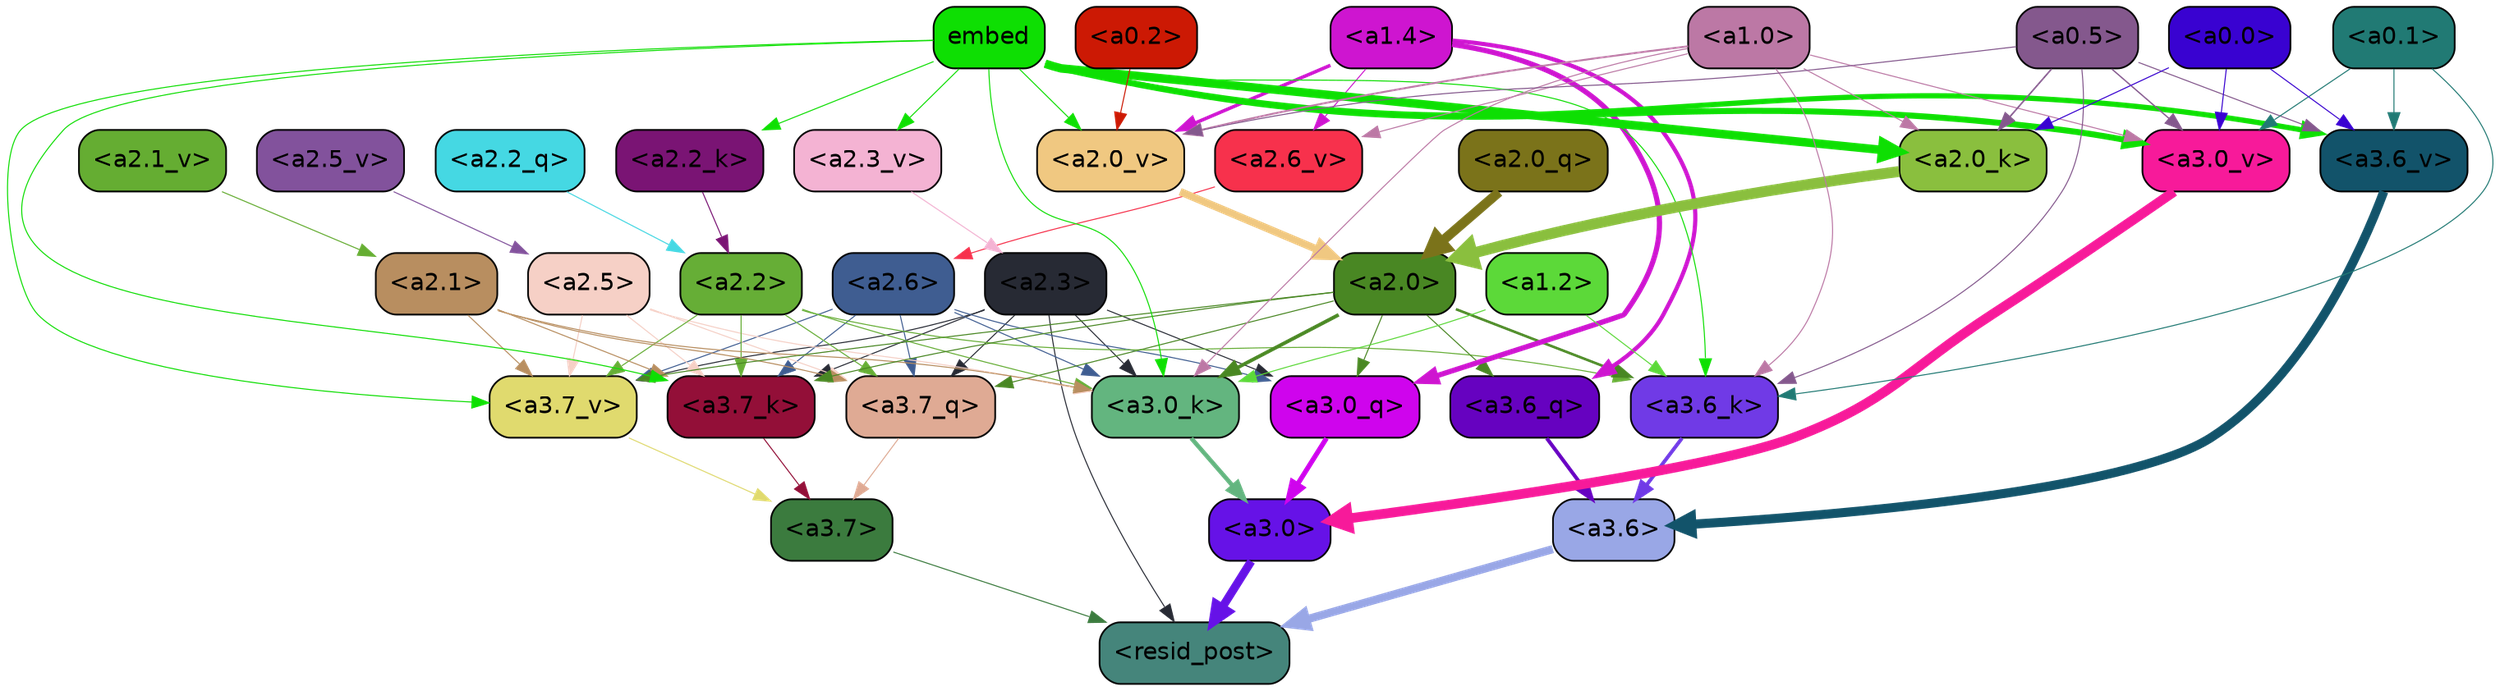 strict digraph "" {
	graph [bgcolor=transparent,
		layout=dot,
		overlap=false,
		splines=true
	];
	"<a3.7>"	[color=black,
		fillcolor="#3b7b3e",
		fontname=Helvetica,
		shape=box,
		style="filled, rounded"];
	"<resid_post>"	[color=black,
		fillcolor="#45857b",
		fontname=Helvetica,
		shape=box,
		style="filled, rounded"];
	"<a3.7>" -> "<resid_post>"	[color="#3b7b3e",
		penwidth=0.6];
	"<a3.6>"	[color=black,
		fillcolor="#99a7e6",
		fontname=Helvetica,
		shape=box,
		style="filled, rounded"];
	"<a3.6>" -> "<resid_post>"	[color="#99a7e6",
		penwidth=4.7534414529800415];
	"<a3.0>"	[color=black,
		fillcolor="#6612e7",
		fontname=Helvetica,
		shape=box,
		style="filled, rounded"];
	"<a3.0>" -> "<resid_post>"	[color="#6612e7",
		penwidth=4.898576855659485];
	"<a2.3>"	[color=black,
		fillcolor="#272a34",
		fontname=Helvetica,
		shape=box,
		style="filled, rounded"];
	"<a2.3>" -> "<resid_post>"	[color="#272a34",
		penwidth=0.6];
	"<a3.7_q>"	[color=black,
		fillcolor="#dfaa94",
		fontname=Helvetica,
		shape=box,
		style="filled, rounded"];
	"<a2.3>" -> "<a3.7_q>"	[color="#272a34",
		penwidth=0.6];
	"<a3.0_q>"	[color=black,
		fillcolor="#cf04ed",
		fontname=Helvetica,
		shape=box,
		style="filled, rounded"];
	"<a2.3>" -> "<a3.0_q>"	[color="#272a34",
		penwidth=0.6];
	"<a3.7_k>"	[color=black,
		fillcolor="#930f38",
		fontname=Helvetica,
		shape=box,
		style="filled, rounded"];
	"<a2.3>" -> "<a3.7_k>"	[color="#272a34",
		penwidth=0.6];
	"<a3.0_k>"	[color=black,
		fillcolor="#63b57f",
		fontname=Helvetica,
		shape=box,
		style="filled, rounded"];
	"<a2.3>" -> "<a3.0_k>"	[color="#272a34",
		penwidth=0.6];
	"<a3.7_v>"	[color=black,
		fillcolor="#e0da6e",
		fontname=Helvetica,
		shape=box,
		style="filled, rounded"];
	"<a2.3>" -> "<a3.7_v>"	[color="#272a34",
		penwidth=0.6];
	"<a3.7_q>" -> "<a3.7>"	[color="#dfaa94",
		penwidth=0.6];
	"<a3.6_q>"	[color=black,
		fillcolor="#6602c0",
		fontname=Helvetica,
		shape=box,
		style="filled, rounded"];
	"<a3.6_q>" -> "<a3.6>"	[color="#6602c0",
		penwidth=2.160832464694977];
	"<a3.0_q>" -> "<a3.0>"	[color="#cf04ed",
		penwidth=2.870753765106201];
	"<a3.7_k>" -> "<a3.7>"	[color="#930f38",
		penwidth=0.6];
	"<a3.6_k>"	[color=black,
		fillcolor="#703ae6",
		fontname=Helvetica,
		shape=box,
		style="filled, rounded"];
	"<a3.6_k>" -> "<a3.6>"	[color="#703ae6",
		penwidth=2.13908451795578];
	"<a3.0_k>" -> "<a3.0>"	[color="#63b57f",
		penwidth=2.520303964614868];
	"<a3.7_v>" -> "<a3.7>"	[color="#e0da6e",
		penwidth=0.6];
	"<a3.6_v>"	[color=black,
		fillcolor="#12536a",
		fontname=Helvetica,
		shape=box,
		style="filled, rounded"];
	"<a3.6_v>" -> "<a3.6>"	[color="#12536a",
		penwidth=5.297133803367615];
	"<a3.0_v>"	[color=black,
		fillcolor="#f71a9a",
		fontname=Helvetica,
		shape=box,
		style="filled, rounded"];
	"<a3.0_v>" -> "<a3.0>"	[color="#f71a9a",
		penwidth=5.680712580680847];
	"<a2.6>"	[color=black,
		fillcolor="#3f5d91",
		fontname=Helvetica,
		shape=box,
		style="filled, rounded"];
	"<a2.6>" -> "<a3.7_q>"	[color="#3f5d91",
		penwidth=0.6];
	"<a2.6>" -> "<a3.0_q>"	[color="#3f5d91",
		penwidth=0.6];
	"<a2.6>" -> "<a3.7_k>"	[color="#3f5d91",
		penwidth=0.6];
	"<a2.6>" -> "<a3.0_k>"	[color="#3f5d91",
		penwidth=0.6];
	"<a2.6>" -> "<a3.7_v>"	[color="#3f5d91",
		penwidth=0.6];
	"<a2.5>"	[color=black,
		fillcolor="#f6d0c6",
		fontname=Helvetica,
		shape=box,
		style="filled, rounded"];
	"<a2.5>" -> "<a3.7_q>"	[color="#f6d0c6",
		penwidth=0.6];
	"<a2.5>" -> "<a3.7_k>"	[color="#f6d0c6",
		penwidth=0.6];
	"<a2.5>" -> "<a3.0_k>"	[color="#f6d0c6",
		penwidth=0.6];
	"<a2.5>" -> "<a3.7_v>"	[color="#f6d0c6",
		penwidth=0.6];
	"<a2.2>"	[color=black,
		fillcolor="#66ae36",
		fontname=Helvetica,
		shape=box,
		style="filled, rounded"];
	"<a2.2>" -> "<a3.7_q>"	[color="#66ae36",
		penwidth=0.6];
	"<a2.2>" -> "<a3.7_k>"	[color="#66ae36",
		penwidth=0.6];
	"<a2.2>" -> "<a3.6_k>"	[color="#66ae36",
		penwidth=0.6];
	"<a2.2>" -> "<a3.0_k>"	[color="#66ae36",
		penwidth=0.6];
	"<a2.2>" -> "<a3.7_v>"	[color="#66ae36",
		penwidth=0.6];
	"<a2.1>"	[color=black,
		fillcolor="#b88e60",
		fontname=Helvetica,
		shape=box,
		style="filled, rounded"];
	"<a2.1>" -> "<a3.7_q>"	[color="#b88e60",
		penwidth=0.6];
	"<a2.1>" -> "<a3.7_k>"	[color="#b88e60",
		penwidth=0.6];
	"<a2.1>" -> "<a3.0_k>"	[color="#b88e60",
		penwidth=0.6];
	"<a2.1>" -> "<a3.7_v>"	[color="#b88e60",
		penwidth=0.6];
	"<a2.0>"	[color=black,
		fillcolor="#498723",
		fontname=Helvetica,
		shape=box,
		style="filled, rounded"];
	"<a2.0>" -> "<a3.7_q>"	[color="#498723",
		penwidth=0.6];
	"<a2.0>" -> "<a3.6_q>"	[color="#498723",
		penwidth=0.6];
	"<a2.0>" -> "<a3.0_q>"	[color="#498723",
		penwidth=0.6];
	"<a2.0>" -> "<a3.7_k>"	[color="#498723",
		penwidth=0.6];
	"<a2.0>" -> "<a3.6_k>"	[color="#498723",
		penwidth=1.4807794839143753];
	"<a2.0>" -> "<a3.0_k>"	[color="#498723",
		penwidth=2.095262974500656];
	"<a2.0>" -> "<a3.7_v>"	[color="#498723",
		penwidth=0.6];
	"<a1.4>"	[color=black,
		fillcolor="#ce15d0",
		fontname=Helvetica,
		shape=box,
		style="filled, rounded"];
	"<a1.4>" -> "<a3.6_q>"	[color="#ce15d0",
		penwidth=2.425799250602722];
	"<a1.4>" -> "<a3.0_q>"	[color="#ce15d0",
		penwidth=3.0341034531593323];
	"<a2.6_v>"	[color=black,
		fillcolor="#f7314c",
		fontname=Helvetica,
		shape=box,
		style="filled, rounded"];
	"<a1.4>" -> "<a2.6_v>"	[color="#ce15d0",
		penwidth=0.6];
	"<a2.0_v>"	[color=black,
		fillcolor="#f0c881",
		fontname=Helvetica,
		shape=box,
		style="filled, rounded"];
	"<a1.4>" -> "<a2.0_v>"	[color="#ce15d0",
		penwidth=2.007302835583687];
	embed	[color=black,
		fillcolor="#0edf03",
		fontname=Helvetica,
		shape=box,
		style="filled, rounded"];
	embed -> "<a3.7_k>"	[color="#0edf03",
		penwidth=0.6];
	embed -> "<a3.6_k>"	[color="#0edf03",
		penwidth=0.6];
	embed -> "<a3.0_k>"	[color="#0edf03",
		penwidth=0.6];
	embed -> "<a3.7_v>"	[color="#0edf03",
		penwidth=0.6];
	embed -> "<a3.6_v>"	[color="#0edf03",
		penwidth=3.067279100418091];
	embed -> "<a3.0_v>"	[color="#0edf03",
		penwidth=3.5202720761299133];
	"<a2.2_k>"	[color=black,
		fillcolor="#7a1474",
		fontname=Helvetica,
		shape=box,
		style="filled, rounded"];
	embed -> "<a2.2_k>"	[color="#0edf03",
		penwidth=0.6];
	"<a2.0_k>"	[color=black,
		fillcolor="#8abf3e",
		fontname=Helvetica,
		shape=box,
		style="filled, rounded"];
	embed -> "<a2.0_k>"	[color="#0edf03",
		penwidth=4.9759310483932495];
	"<a2.3_v>"	[color=black,
		fillcolor="#f4b3d3",
		fontname=Helvetica,
		shape=box,
		style="filled, rounded"];
	embed -> "<a2.3_v>"	[color="#0edf03",
		penwidth=0.6];
	embed -> "<a2.0_v>"	[color="#0edf03",
		penwidth=0.6];
	"<a1.2>"	[color=black,
		fillcolor="#5cd939",
		fontname=Helvetica,
		shape=box,
		style="filled, rounded"];
	"<a1.2>" -> "<a3.6_k>"	[color="#5cd939",
		penwidth=0.6];
	"<a1.2>" -> "<a3.0_k>"	[color="#5cd939",
		penwidth=0.6];
	"<a1.0>"	[color=black,
		fillcolor="#bc78a5",
		fontname=Helvetica,
		shape=box,
		style="filled, rounded"];
	"<a1.0>" -> "<a3.6_k>"	[color="#bc78a5",
		penwidth=0.6];
	"<a1.0>" -> "<a3.0_k>"	[color="#bc78a5",
		penwidth=0.6];
	"<a1.0>" -> "<a3.0_v>"	[color="#bc78a5",
		penwidth=0.6];
	"<a1.0>" -> "<a2.0_k>"	[color="#bc78a5",
		penwidth=0.6];
	"<a1.0>" -> "<a2.6_v>"	[color="#bc78a5",
		penwidth=0.6];
	"<a1.0>" -> "<a2.0_v>"	[color="#bc78a5",
		penwidth=1.0943371653556824];
	"<a0.5>"	[color=black,
		fillcolor="#84588d",
		fontname=Helvetica,
		shape=box,
		style="filled, rounded"];
	"<a0.5>" -> "<a3.6_k>"	[color="#84588d",
		penwidth=0.6];
	"<a0.5>" -> "<a3.6_v>"	[color="#84588d",
		penwidth=0.6];
	"<a0.5>" -> "<a3.0_v>"	[color="#84588d",
		penwidth=0.764040544629097];
	"<a0.5>" -> "<a2.0_k>"	[color="#84588d",
		penwidth=0.8956001400947571];
	"<a0.5>" -> "<a2.0_v>"	[color="#84588d",
		penwidth=0.6];
	"<a0.1>"	[color=black,
		fillcolor="#217a74",
		fontname=Helvetica,
		shape=box,
		style="filled, rounded"];
	"<a0.1>" -> "<a3.6_k>"	[color="#217a74",
		penwidth=0.6];
	"<a0.1>" -> "<a3.6_v>"	[color="#217a74",
		penwidth=0.6];
	"<a0.1>" -> "<a3.0_v>"	[color="#217a74",
		penwidth=0.6];
	"<a0.0>"	[color=black,
		fillcolor="#3902d1",
		fontname=Helvetica,
		shape=box,
		style="filled, rounded"];
	"<a0.0>" -> "<a3.6_v>"	[color="#3902d1",
		penwidth=0.6];
	"<a0.0>" -> "<a3.0_v>"	[color="#3902d1",
		penwidth=0.6];
	"<a0.0>" -> "<a2.0_k>"	[color="#3902d1",
		penwidth=0.6];
	"<a2.2_q>"	[color=black,
		fillcolor="#45d8e3",
		fontname=Helvetica,
		shape=box,
		style="filled, rounded"];
	"<a2.2_q>" -> "<a2.2>"	[color="#45d8e3",
		penwidth=0.6];
	"<a2.0_q>"	[color=black,
		fillcolor="#7b731a",
		fontname=Helvetica,
		shape=box,
		style="filled, rounded"];
	"<a2.0_q>" -> "<a2.0>"	[color="#7b731a",
		penwidth=5.606565475463867];
	"<a2.2_k>" -> "<a2.2>"	[color="#7a1474",
		penwidth=0.6];
	"<a2.0_k>" -> "<a2.0>"	[color="#8abf3e",
		penwidth=6.344284534454346];
	"<a2.6_v>" -> "<a2.6>"	[color="#f7314c",
		penwidth=0.6];
	"<a2.5_v>"	[color=black,
		fillcolor="#82529c",
		fontname=Helvetica,
		shape=box,
		style="filled, rounded"];
	"<a2.5_v>" -> "<a2.5>"	[color="#82529c",
		penwidth=0.6];
	"<a2.3_v>" -> "<a2.3>"	[color="#f4b3d3",
		penwidth=0.6];
	"<a2.1_v>"	[color=black,
		fillcolor="#65ad32",
		fontname=Helvetica,
		shape=box,
		style="filled, rounded"];
	"<a2.1_v>" -> "<a2.1>"	[color="#65ad32",
		penwidth=0.6];
	"<a2.0_v>" -> "<a2.0>"	[color="#f0c881",
		penwidth=4.422677040100098];
	"<a0.2>"	[color=black,
		fillcolor="#cc1904",
		fontname=Helvetica,
		shape=box,
		style="filled, rounded"];
	"<a0.2>" -> "<a2.0_v>"	[color="#cc1904",
		penwidth=0.6];
}
